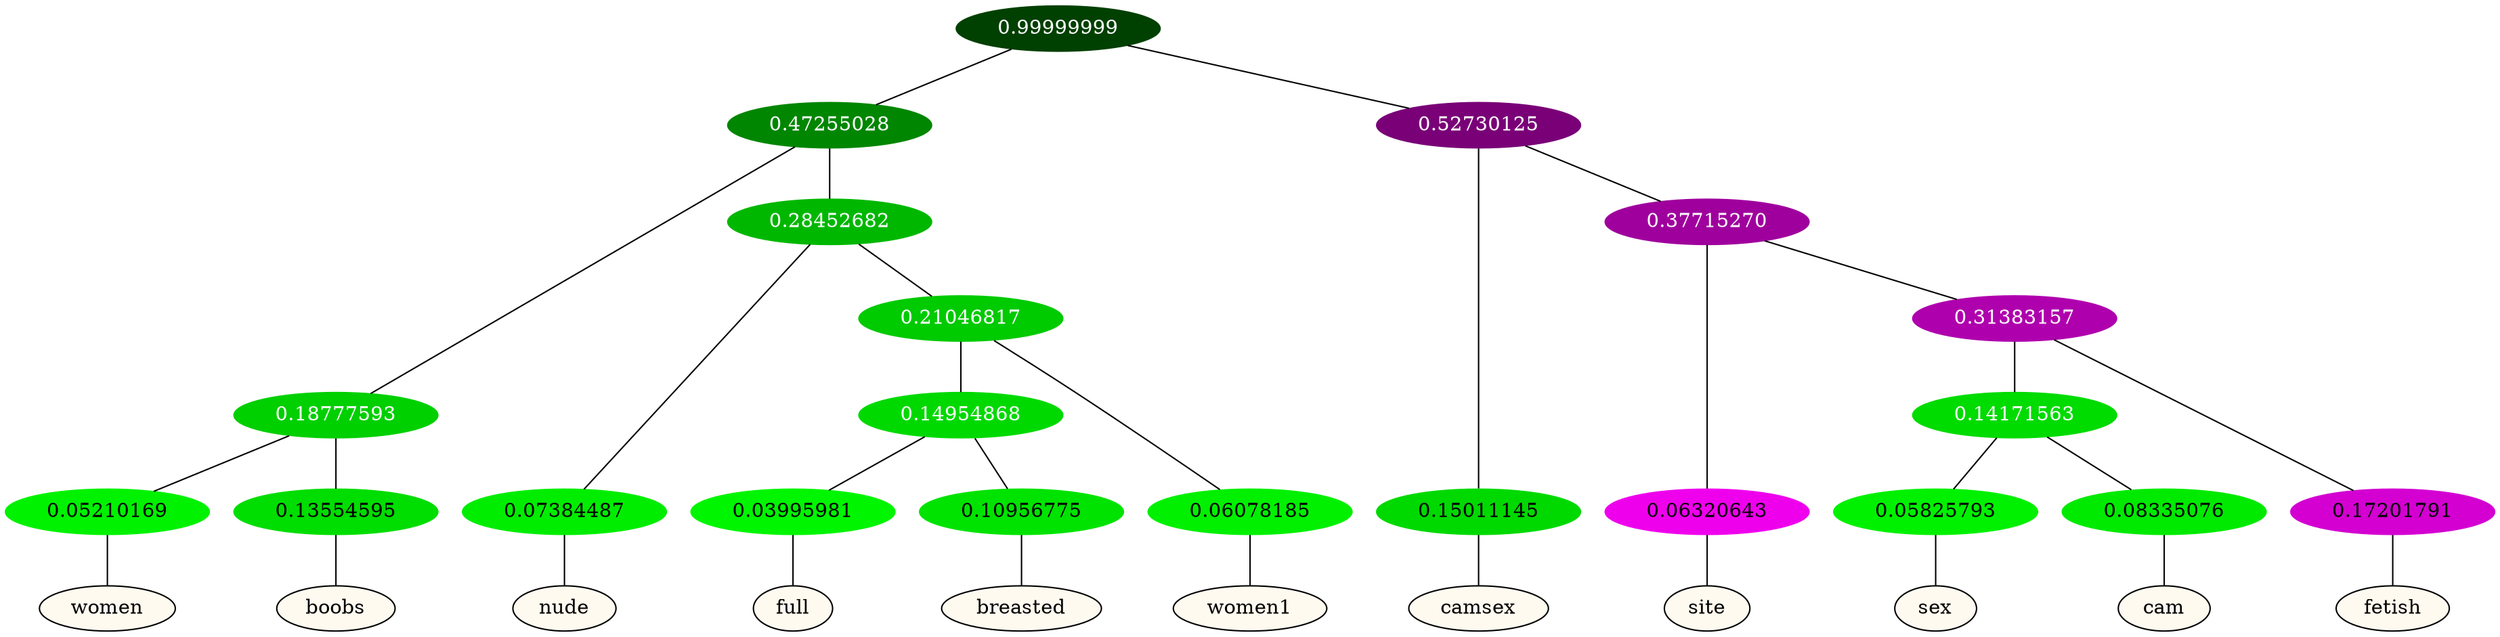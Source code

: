 graph {
	node [format=png height=0.15 nodesep=0.001 ordering=out overlap=prism overlap_scaling=0.01 ranksep=0.001 ratio=0.2 style=filled width=0.15]
	{
		rank=same
		a_w_7 [label=women color=black fillcolor=floralwhite style="filled,solid"]
		a_w_8 [label=boobs color=black fillcolor=floralwhite style="filled,solid"]
		a_w_9 [label=nude color=black fillcolor=floralwhite style="filled,solid"]
		a_w_17 [label=full color=black fillcolor=floralwhite style="filled,solid"]
		a_w_18 [label=breasted color=black fillcolor=floralwhite style="filled,solid"]
		a_w_14 [label=women1 color=black fillcolor=floralwhite style="filled,solid"]
		a_w_5 [label=camsex color=black fillcolor=floralwhite style="filled,solid"]
		a_w_11 [label=site color=black fillcolor=floralwhite style="filled,solid"]
		a_w_19 [label=sex color=black fillcolor=floralwhite style="filled,solid"]
		a_w_20 [label=cam color=black fillcolor=floralwhite style="filled,solid"]
		a_w_16 [label=fetish color=black fillcolor=floralwhite style="filled,solid"]
	}
	a_n_7 -- a_w_7
	a_n_8 -- a_w_8
	a_n_9 -- a_w_9
	a_n_17 -- a_w_17
	a_n_18 -- a_w_18
	a_n_14 -- a_w_14
	a_n_5 -- a_w_5
	a_n_11 -- a_w_11
	a_n_19 -- a_w_19
	a_n_20 -- a_w_20
	a_n_16 -- a_w_16
	{
		rank=same
		a_n_7 [label=0.05210169 color="0.334 1.000 0.948" fontcolor=black]
		a_n_8 [label=0.13554595 color="0.334 1.000 0.864" fontcolor=black]
		a_n_9 [label=0.07384487 color="0.334 1.000 0.926" fontcolor=black]
		a_n_17 [label=0.03995981 color="0.334 1.000 0.960" fontcolor=black]
		a_n_18 [label=0.10956775 color="0.334 1.000 0.890" fontcolor=black]
		a_n_14 [label=0.06078185 color="0.334 1.000 0.939" fontcolor=black]
		a_n_5 [label=0.15011145 color="0.334 1.000 0.850" fontcolor=black]
		a_n_11 [label=0.06320643 color="0.835 1.000 0.937" fontcolor=black]
		a_n_19 [label=0.05825793 color="0.334 1.000 0.942" fontcolor=black]
		a_n_20 [label=0.08335076 color="0.334 1.000 0.917" fontcolor=black]
		a_n_16 [label=0.17201791 color="0.835 1.000 0.828" fontcolor=black]
	}
	a_n_0 [label=0.99999999 color="0.334 1.000 0.250" fontcolor=grey99]
	a_n_1 [label=0.47255028 color="0.334 1.000 0.527" fontcolor=grey99]
	a_n_0 -- a_n_1
	a_n_2 [label=0.52730125 color="0.835 1.000 0.473" fontcolor=grey99]
	a_n_0 -- a_n_2
	a_n_3 [label=0.18777593 color="0.334 1.000 0.812" fontcolor=grey99]
	a_n_1 -- a_n_3
	a_n_4 [label=0.28452682 color="0.334 1.000 0.715" fontcolor=grey99]
	a_n_1 -- a_n_4
	a_n_2 -- a_n_5
	a_n_6 [label=0.37715270 color="0.835 1.000 0.623" fontcolor=grey99]
	a_n_2 -- a_n_6
	a_n_3 -- a_n_7
	a_n_3 -- a_n_8
	a_n_4 -- a_n_9
	a_n_10 [label=0.21046817 color="0.334 1.000 0.790" fontcolor=grey99]
	a_n_4 -- a_n_10
	a_n_6 -- a_n_11
	a_n_12 [label=0.31383157 color="0.835 1.000 0.686" fontcolor=grey99]
	a_n_6 -- a_n_12
	a_n_13 [label=0.14954868 color="0.334 1.000 0.850" fontcolor=grey99]
	a_n_10 -- a_n_13
	a_n_10 -- a_n_14
	a_n_15 [label=0.14171563 color="0.334 1.000 0.858" fontcolor=grey99]
	a_n_12 -- a_n_15
	a_n_12 -- a_n_16
	a_n_13 -- a_n_17
	a_n_13 -- a_n_18
	a_n_15 -- a_n_19
	a_n_15 -- a_n_20
}

